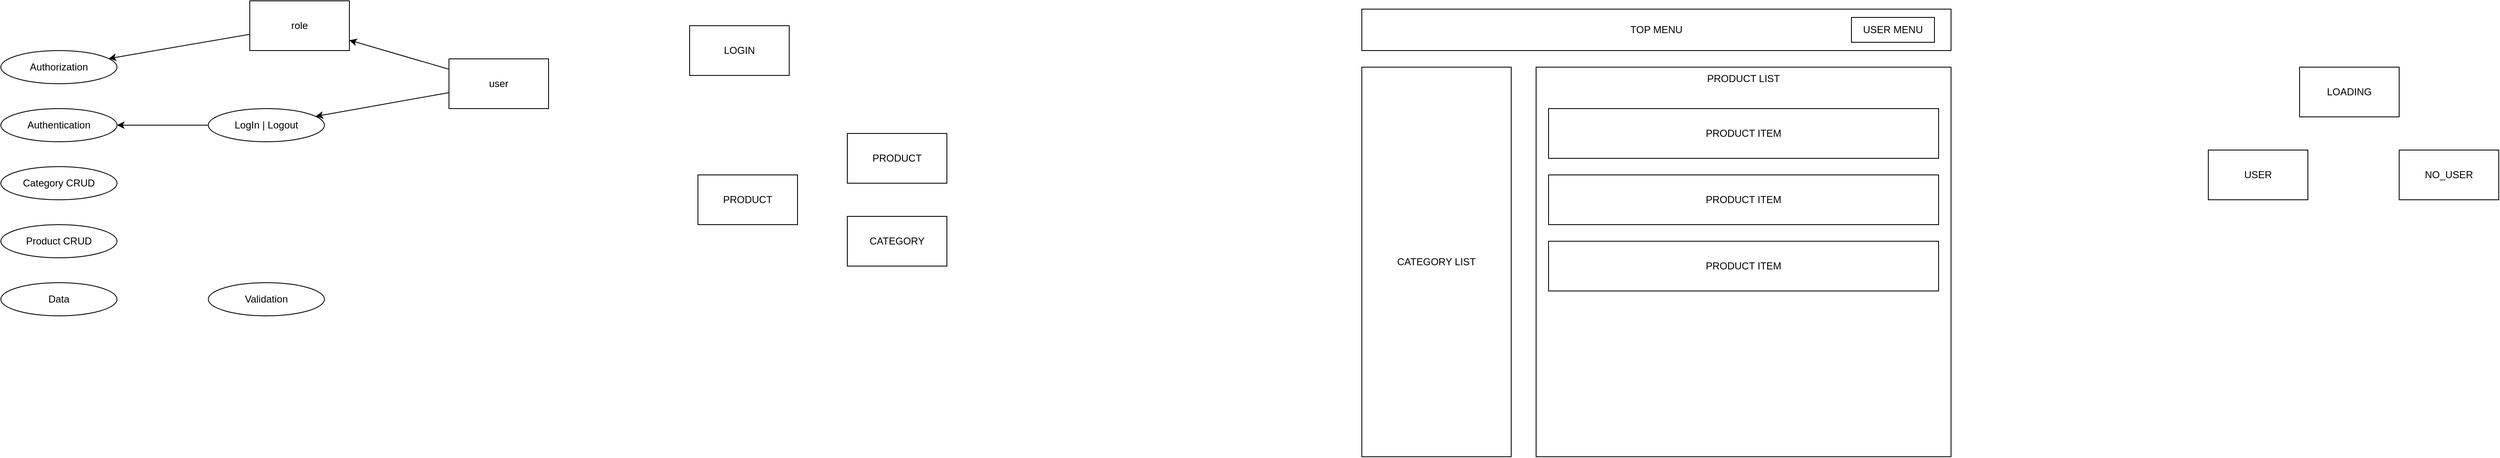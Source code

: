 <mxfile version="12.5.3" type="device"><diagram id="gyYXAcTCFZOQtNcfqyp3" name="Page-1"><mxGraphModel dx="2062" dy="1131" grid="1" gridSize="10" guides="1" tooltips="1" connect="1" arrows="1" fold="1" page="1" pageScale="1" pageWidth="850" pageHeight="1100" math="0" shadow="0"><root><mxCell id="0"/><mxCell id="1" parent="0"/><mxCell id="qTjFFvZeIxByfDUZvZCe-1" value="Authorization" style="ellipse;whiteSpace=wrap;html=1;" parent="1" vertex="1"><mxGeometry x="120" y="80" width="140" height="40" as="geometry"/></mxCell><mxCell id="qTjFFvZeIxByfDUZvZCe-2" value="Authentication" style="ellipse;whiteSpace=wrap;html=1;" parent="1" vertex="1"><mxGeometry x="120" y="150" width="140" height="40" as="geometry"/></mxCell><mxCell id="qTjFFvZeIxByfDUZvZCe-3" value="Category CRUD" style="ellipse;whiteSpace=wrap;html=1;" parent="1" vertex="1"><mxGeometry x="120" y="220" width="140" height="40" as="geometry"/></mxCell><mxCell id="qTjFFvZeIxByfDUZvZCe-9" style="edgeStyle=none;rounded=0;orthogonalLoop=1;jettySize=auto;html=1;" parent="1" source="qTjFFvZeIxByfDUZvZCe-4" target="qTjFFvZeIxByfDUZvZCe-6" edge="1"><mxGeometry relative="1" as="geometry"/></mxCell><mxCell id="qTjFFvZeIxByfDUZvZCe-10" style="edgeStyle=none;rounded=0;orthogonalLoop=1;jettySize=auto;html=1;" parent="1" source="qTjFFvZeIxByfDUZvZCe-4" target="qTjFFvZeIxByfDUZvZCe-5" edge="1"><mxGeometry relative="1" as="geometry"/></mxCell><mxCell id="qTjFFvZeIxByfDUZvZCe-4" value="user" style="rounded=0;whiteSpace=wrap;html=1;" parent="1" vertex="1"><mxGeometry x="660" y="90" width="120" height="60" as="geometry"/></mxCell><mxCell id="qTjFFvZeIxByfDUZvZCe-8" style="edgeStyle=none;rounded=0;orthogonalLoop=1;jettySize=auto;html=1;" parent="1" source="qTjFFvZeIxByfDUZvZCe-5" target="qTjFFvZeIxByfDUZvZCe-1" edge="1"><mxGeometry relative="1" as="geometry"/></mxCell><mxCell id="qTjFFvZeIxByfDUZvZCe-5" value="role" style="rounded=0;whiteSpace=wrap;html=1;" parent="1" vertex="1"><mxGeometry x="420" y="20" width="120" height="60" as="geometry"/></mxCell><mxCell id="qTjFFvZeIxByfDUZvZCe-7" style="rounded=0;orthogonalLoop=1;jettySize=auto;html=1;" parent="1" source="qTjFFvZeIxByfDUZvZCe-6" target="qTjFFvZeIxByfDUZvZCe-2" edge="1"><mxGeometry relative="1" as="geometry"/></mxCell><mxCell id="qTjFFvZeIxByfDUZvZCe-6" value="LogIn | Logout" style="ellipse;whiteSpace=wrap;html=1;" parent="1" vertex="1"><mxGeometry x="370" y="150" width="140" height="40" as="geometry"/></mxCell><mxCell id="qTjFFvZeIxByfDUZvZCe-11" value="Product CRUD" style="ellipse;whiteSpace=wrap;html=1;" parent="1" vertex="1"><mxGeometry x="120" y="290" width="140" height="40" as="geometry"/></mxCell><mxCell id="qTjFFvZeIxByfDUZvZCe-12" value="Validation" style="ellipse;whiteSpace=wrap;html=1;" parent="1" vertex="1"><mxGeometry x="370" y="360" width="140" height="40" as="geometry"/></mxCell><mxCell id="qTjFFvZeIxByfDUZvZCe-13" value="Data" style="ellipse;whiteSpace=wrap;html=1;" parent="1" vertex="1"><mxGeometry x="120" y="360" width="140" height="40" as="geometry"/></mxCell><mxCell id="qTjFFvZeIxByfDUZvZCe-14" value="LOGIN" style="rounded=0;whiteSpace=wrap;html=1;" parent="1" vertex="1"><mxGeometry x="950" y="50" width="120" height="60" as="geometry"/></mxCell><mxCell id="qTjFFvZeIxByfDUZvZCe-15" value="CATEGORY" style="rounded=0;whiteSpace=wrap;html=1;" parent="1" vertex="1"><mxGeometry x="1140" y="280" width="120" height="60" as="geometry"/></mxCell><mxCell id="qTjFFvZeIxByfDUZvZCe-17" value="PRODUCT" style="rounded=0;whiteSpace=wrap;html=1;" parent="1" vertex="1"><mxGeometry x="1140" y="180" width="120" height="60" as="geometry"/></mxCell><mxCell id="qTjFFvZeIxByfDUZvZCe-18" value="PRODUCT" style="rounded=0;whiteSpace=wrap;html=1;" parent="1" vertex="1"><mxGeometry x="960" y="230" width="120" height="60" as="geometry"/></mxCell><mxCell id="594C7VoCNWO8fXbcrbiG-1" value="TOP MENU" style="rounded=0;whiteSpace=wrap;html=1;" vertex="1" parent="1"><mxGeometry x="1760" y="30" width="710" height="50" as="geometry"/></mxCell><mxCell id="594C7VoCNWO8fXbcrbiG-2" value="USER MENU" style="rounded=0;whiteSpace=wrap;html=1;" vertex="1" parent="1"><mxGeometry x="2350" y="40" width="100" height="30" as="geometry"/></mxCell><mxCell id="594C7VoCNWO8fXbcrbiG-3" value="CATEGORY LIST" style="rounded=0;whiteSpace=wrap;html=1;" vertex="1" parent="1"><mxGeometry x="1760" y="100" width="180" height="470" as="geometry"/></mxCell><mxCell id="594C7VoCNWO8fXbcrbiG-4" value="PRODUCT LIST" style="rounded=0;whiteSpace=wrap;html=1;verticalAlign=top;" vertex="1" parent="1"><mxGeometry x="1970" y="100" width="500" height="470" as="geometry"/></mxCell><mxCell id="594C7VoCNWO8fXbcrbiG-6" value="PRODUCT ITEM" style="rounded=0;whiteSpace=wrap;html=1;" vertex="1" parent="1"><mxGeometry x="1985" y="150" width="470" height="60" as="geometry"/></mxCell><mxCell id="594C7VoCNWO8fXbcrbiG-7" value="PRODUCT ITEM" style="rounded=0;whiteSpace=wrap;html=1;" vertex="1" parent="1"><mxGeometry x="1985" y="230" width="470" height="60" as="geometry"/></mxCell><mxCell id="594C7VoCNWO8fXbcrbiG-8" value="PRODUCT ITEM" style="rounded=0;whiteSpace=wrap;html=1;" vertex="1" parent="1"><mxGeometry x="1985" y="310" width="470" height="60" as="geometry"/></mxCell><mxCell id="594C7VoCNWO8fXbcrbiG-9" value="LOADING" style="rounded=0;whiteSpace=wrap;html=1;" vertex="1" parent="1"><mxGeometry x="2890" y="100" width="120" height="60" as="geometry"/></mxCell><mxCell id="594C7VoCNWO8fXbcrbiG-10" value="NO_USER" style="rounded=0;whiteSpace=wrap;html=1;" vertex="1" parent="1"><mxGeometry x="3010" y="200" width="120" height="60" as="geometry"/></mxCell><mxCell id="594C7VoCNWO8fXbcrbiG-11" value="USER" style="rounded=0;whiteSpace=wrap;html=1;" vertex="1" parent="1"><mxGeometry x="2780" y="200" width="120" height="60" as="geometry"/></mxCell></root></mxGraphModel></diagram></mxfile>
